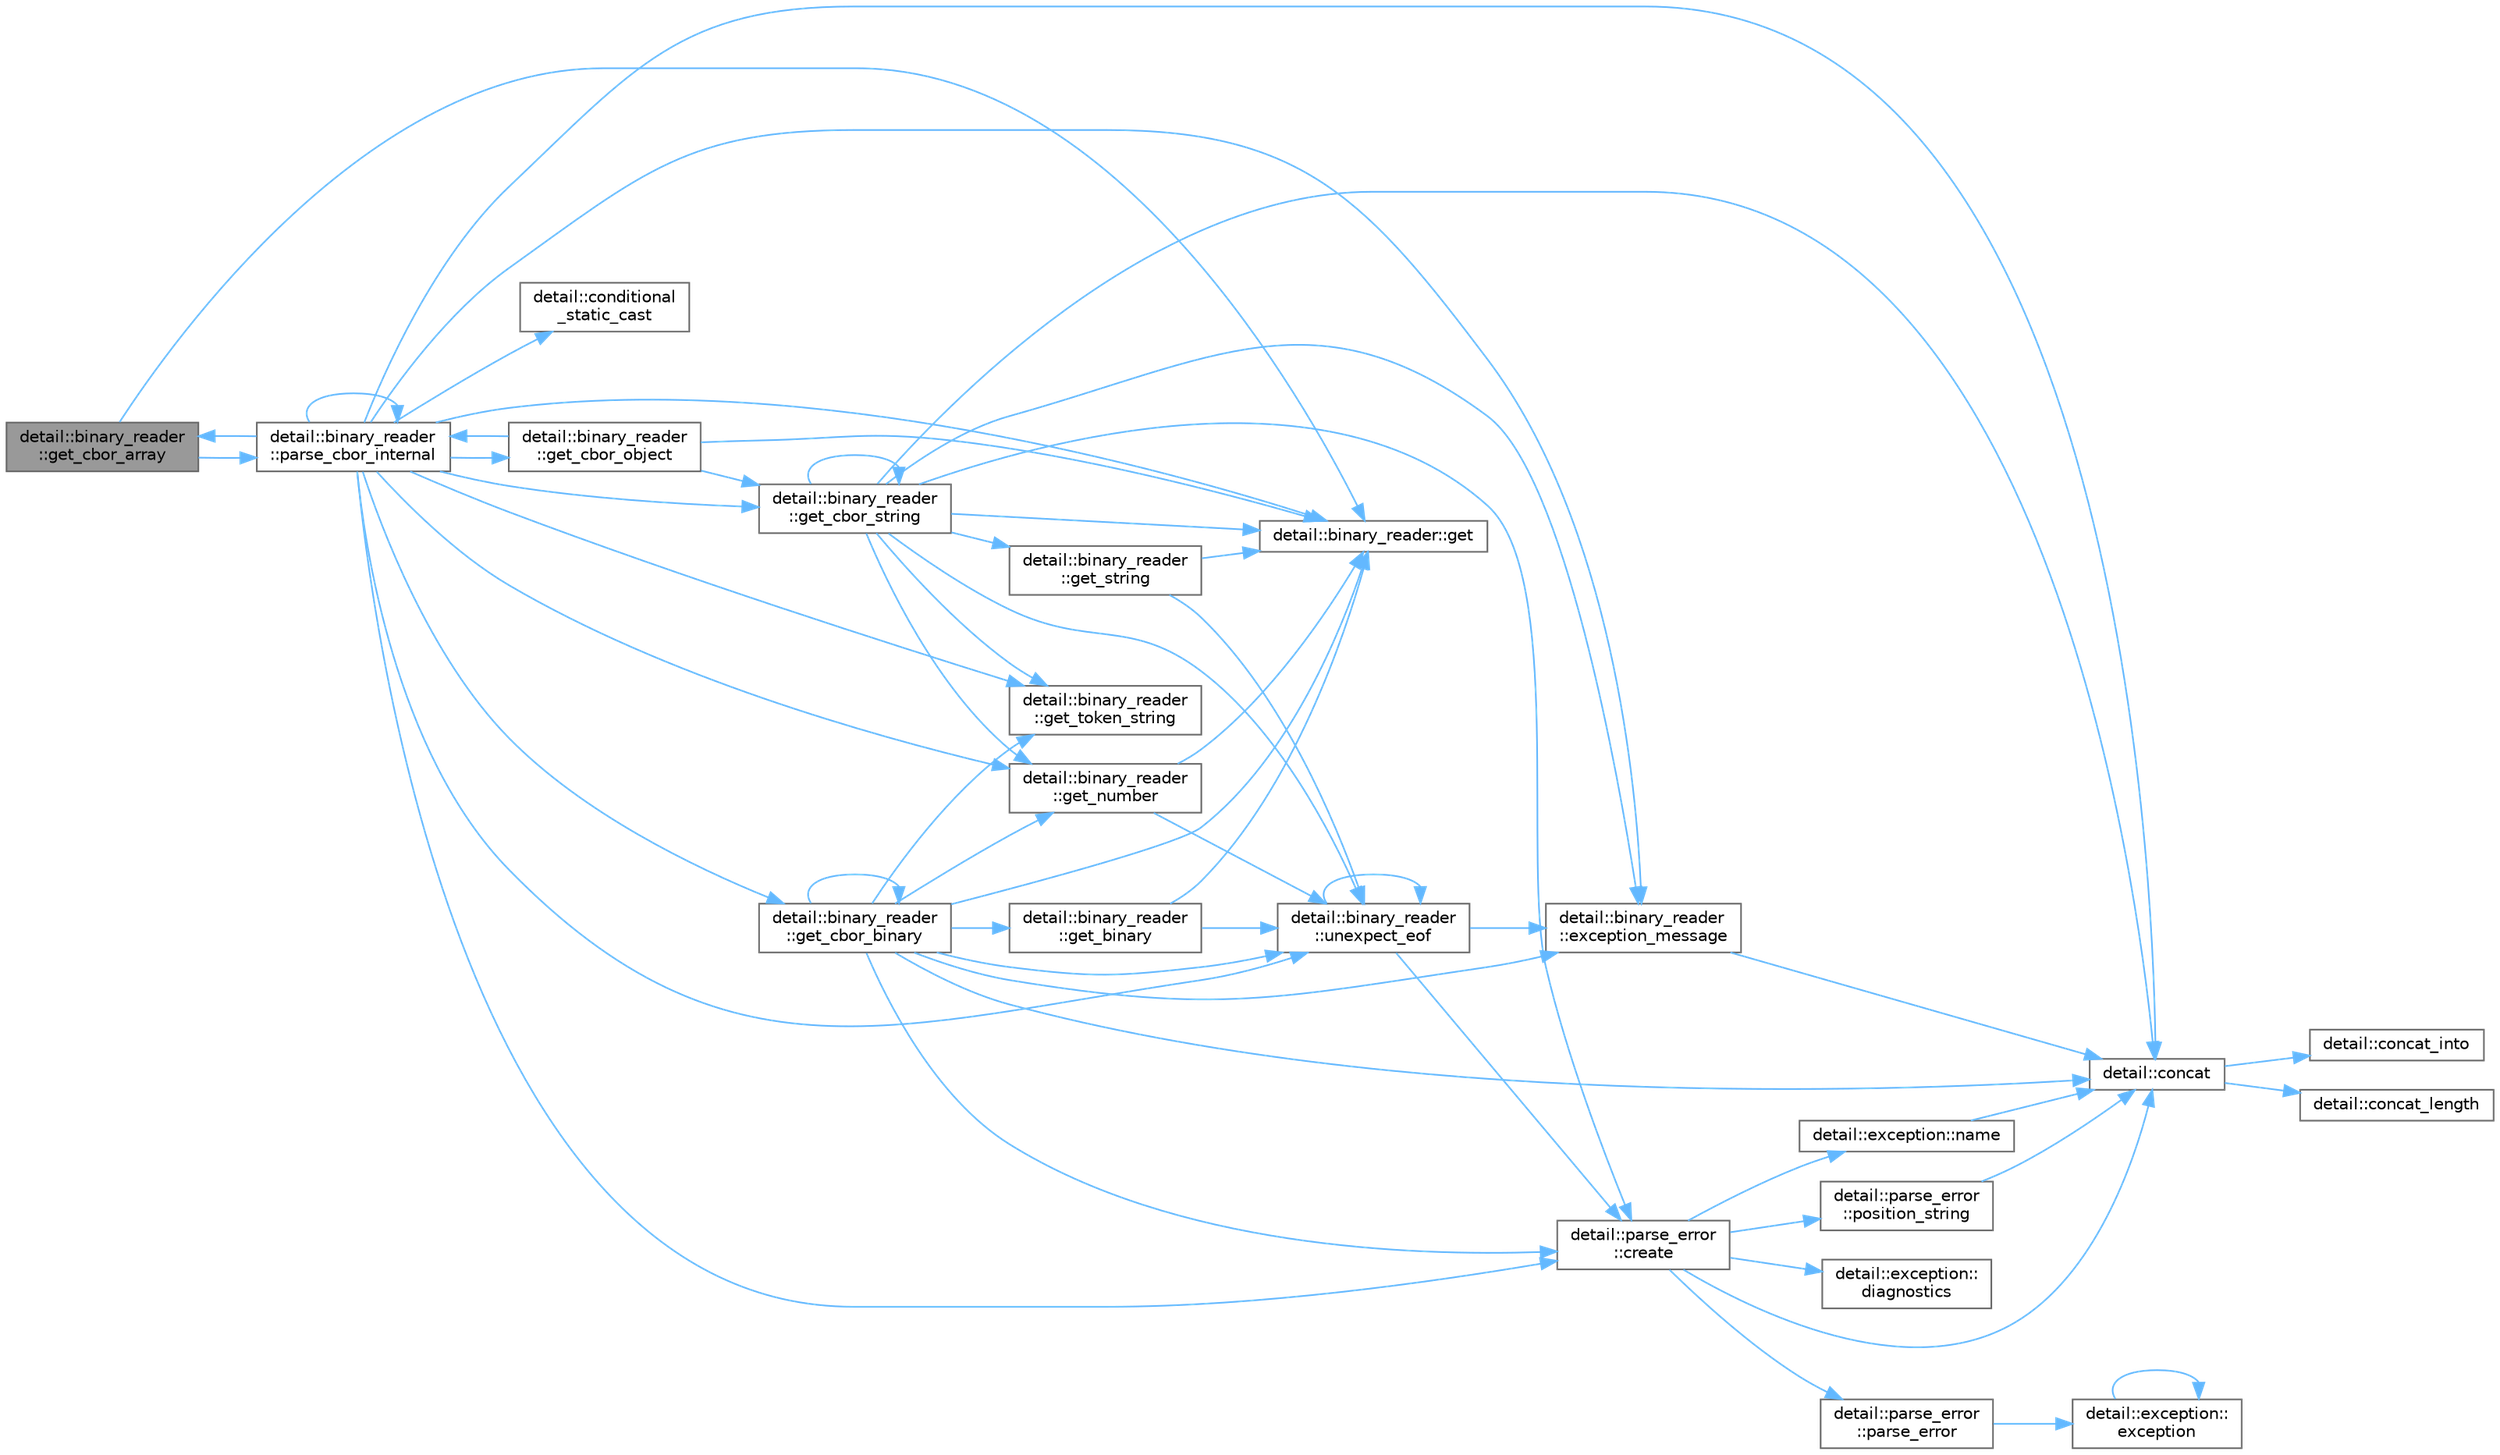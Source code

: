 digraph "detail::binary_reader::get_cbor_array"
{
 // LATEX_PDF_SIZE
  bgcolor="transparent";
  edge [fontname=Helvetica,fontsize=10,labelfontname=Helvetica,labelfontsize=10];
  node [fontname=Helvetica,fontsize=10,shape=box,height=0.2,width=0.4];
  rankdir="LR";
  Node1 [id="Node000001",label="detail::binary_reader\l::get_cbor_array",height=0.2,width=0.4,color="gray40", fillcolor="grey60", style="filled", fontcolor="black",tooltip=" "];
  Node1 -> Node2 [id="edge1_Node000001_Node000002",color="steelblue1",style="solid",tooltip=" "];
  Node2 [id="Node000002",label="detail::binary_reader::get",height=0.2,width=0.4,color="grey40", fillcolor="white", style="filled",URL="$classdetail_1_1binary__reader.html#a9aeb80d0dd19032e1b2128b3f093a794",tooltip="get next character from the input"];
  Node1 -> Node3 [id="edge2_Node000001_Node000003",color="steelblue1",style="solid",tooltip=" "];
  Node3 [id="Node000003",label="detail::binary_reader\l::parse_cbor_internal",height=0.2,width=0.4,color="grey40", fillcolor="white", style="filled",URL="$classdetail_1_1binary__reader.html#abf6970bcdc650b3290b25767eb696685",tooltip=" "];
  Node3 -> Node4 [id="edge3_Node000003_Node000004",color="steelblue1",style="solid",tooltip=" "];
  Node4 [id="Node000004",label="detail::concat",height=0.2,width=0.4,color="grey40", fillcolor="white", style="filled",URL="$namespacedetail.html#a266fb3d4bf633ad6c506434cc91164da",tooltip=" "];
  Node4 -> Node5 [id="edge4_Node000004_Node000005",color="steelblue1",style="solid",tooltip=" "];
  Node5 [id="Node000005",label="detail::concat_into",height=0.2,width=0.4,color="grey40", fillcolor="white", style="filled",URL="$namespacedetail.html#a89f967b745cf8df11ba9d59f93d97753",tooltip=" "];
  Node4 -> Node6 [id="edge5_Node000004_Node000006",color="steelblue1",style="solid",tooltip=" "];
  Node6 [id="Node000006",label="detail::concat_length",height=0.2,width=0.4,color="grey40", fillcolor="white", style="filled",URL="$namespacedetail.html#ac185140ed8c8fcc07a302a890b714b0d",tooltip=" "];
  Node3 -> Node7 [id="edge6_Node000003_Node000007",color="steelblue1",style="solid",tooltip=" "];
  Node7 [id="Node000007",label="detail::conditional\l_static_cast",height=0.2,width=0.4,color="grey40", fillcolor="white", style="filled",URL="$namespacedetail.html#a5d17f1d261bd9fec64c08343c9f809fc",tooltip=" "];
  Node3 -> Node8 [id="edge7_Node000003_Node000008",color="steelblue1",style="solid",tooltip=" "];
  Node8 [id="Node000008",label="detail::parse_error\l::create",height=0.2,width=0.4,color="grey40", fillcolor="white", style="filled",URL="$classdetail_1_1parse__error.html#a07046ea9f33d28f120af188ed674d6df",tooltip="create a parse error exception"];
  Node8 -> Node4 [id="edge8_Node000008_Node000004",color="steelblue1",style="solid",tooltip=" "];
  Node8 -> Node9 [id="edge9_Node000008_Node000009",color="steelblue1",style="solid",tooltip=" "];
  Node9 [id="Node000009",label="detail::exception::\ldiagnostics",height=0.2,width=0.4,color="grey40", fillcolor="white", style="filled",URL="$classdetail_1_1exception.html#a6b4a786b5c1c25dd3edaceb1bf2d5120",tooltip=" "];
  Node8 -> Node10 [id="edge10_Node000008_Node000010",color="steelblue1",style="solid",tooltip=" "];
  Node10 [id="Node000010",label="detail::exception::name",height=0.2,width=0.4,color="grey40", fillcolor="white", style="filled",URL="$classdetail_1_1exception.html#a8f1eb56b9964c8dd84d89d0da98d883b",tooltip=" "];
  Node10 -> Node4 [id="edge11_Node000010_Node000004",color="steelblue1",style="solid",tooltip=" "];
  Node8 -> Node11 [id="edge12_Node000008_Node000011",color="steelblue1",style="solid",tooltip=" "];
  Node11 [id="Node000011",label="detail::parse_error\l::parse_error",height=0.2,width=0.4,color="grey40", fillcolor="white", style="filled",URL="$classdetail_1_1parse__error.html#a7703a00cc97c4590e56254b62b479ff5",tooltip=" "];
  Node11 -> Node12 [id="edge13_Node000011_Node000012",color="steelblue1",style="solid",tooltip=" "];
  Node12 [id="Node000012",label="detail::exception::\lexception",height=0.2,width=0.4,color="grey40", fillcolor="white", style="filled",URL="$classdetail_1_1exception.html#a528d6bc77e88490bbb84cde2222b7ff0",tooltip=" "];
  Node12 -> Node12 [id="edge14_Node000012_Node000012",color="steelblue1",style="solid",tooltip=" "];
  Node8 -> Node13 [id="edge15_Node000008_Node000013",color="steelblue1",style="solid",tooltip=" "];
  Node13 [id="Node000013",label="detail::parse_error\l::position_string",height=0.2,width=0.4,color="grey40", fillcolor="white", style="filled",URL="$classdetail_1_1parse__error.html#a19cdccb06cba79d7b4efc51f501ced8b",tooltip=" "];
  Node13 -> Node4 [id="edge16_Node000013_Node000004",color="steelblue1",style="solid",tooltip=" "];
  Node3 -> Node14 [id="edge17_Node000003_Node000014",color="steelblue1",style="solid",tooltip=" "];
  Node14 [id="Node000014",label="detail::binary_reader\l::exception_message",height=0.2,width=0.4,color="grey40", fillcolor="white", style="filled",URL="$classdetail_1_1binary__reader.html#a39c740811882a0023f6386858a5d5270",tooltip=" "];
  Node14 -> Node4 [id="edge18_Node000014_Node000004",color="steelblue1",style="solid",tooltip=" "];
  Node3 -> Node2 [id="edge19_Node000003_Node000002",color="steelblue1",style="solid",tooltip=" "];
  Node3 -> Node1 [id="edge20_Node000003_Node000001",color="steelblue1",style="solid",tooltip=" "];
  Node3 -> Node15 [id="edge21_Node000003_Node000015",color="steelblue1",style="solid",tooltip=" "];
  Node15 [id="Node000015",label="detail::binary_reader\l::get_cbor_binary",height=0.2,width=0.4,color="grey40", fillcolor="white", style="filled",URL="$classdetail_1_1binary__reader.html#a6fcde744e6311dc0646735123ee83831",tooltip="reads a CBOR byte array"];
  Node15 -> Node4 [id="edge22_Node000015_Node000004",color="steelblue1",style="solid",tooltip=" "];
  Node15 -> Node8 [id="edge23_Node000015_Node000008",color="steelblue1",style="solid",tooltip=" "];
  Node15 -> Node14 [id="edge24_Node000015_Node000014",color="steelblue1",style="solid",tooltip=" "];
  Node15 -> Node2 [id="edge25_Node000015_Node000002",color="steelblue1",style="solid",tooltip=" "];
  Node15 -> Node16 [id="edge26_Node000015_Node000016",color="steelblue1",style="solid",tooltip=" "];
  Node16 [id="Node000016",label="detail::binary_reader\l::get_binary",height=0.2,width=0.4,color="grey40", fillcolor="white", style="filled",URL="$classdetail_1_1binary__reader.html#a3ec63657f0ece66358be99ee7ec46c1f",tooltip="create a byte array by reading bytes from the input"];
  Node16 -> Node2 [id="edge27_Node000016_Node000002",color="steelblue1",style="solid",tooltip=" "];
  Node16 -> Node17 [id="edge28_Node000016_Node000017",color="steelblue1",style="solid",tooltip=" "];
  Node17 [id="Node000017",label="detail::binary_reader\l::unexpect_eof",height=0.2,width=0.4,color="grey40", fillcolor="white", style="filled",URL="$classdetail_1_1binary__reader.html#a86d19cc231aae395395030fd8ae19fd5",tooltip=" "];
  Node17 -> Node8 [id="edge29_Node000017_Node000008",color="steelblue1",style="solid",tooltip=" "];
  Node17 -> Node14 [id="edge30_Node000017_Node000014",color="steelblue1",style="solid",tooltip=" "];
  Node17 -> Node17 [id="edge31_Node000017_Node000017",color="steelblue1",style="solid",tooltip=" "];
  Node15 -> Node15 [id="edge32_Node000015_Node000015",color="steelblue1",style="solid",tooltip=" "];
  Node15 -> Node18 [id="edge33_Node000015_Node000018",color="steelblue1",style="solid",tooltip=" "];
  Node18 [id="Node000018",label="detail::binary_reader\l::get_number",height=0.2,width=0.4,color="grey40", fillcolor="white", style="filled",URL="$classdetail_1_1binary__reader.html#a809c1fd4598b7d4cecaf93aaf1547205",tooltip=" "];
  Node18 -> Node2 [id="edge34_Node000018_Node000002",color="steelblue1",style="solid",tooltip=" "];
  Node18 -> Node17 [id="edge35_Node000018_Node000017",color="steelblue1",style="solid",tooltip=" "];
  Node15 -> Node19 [id="edge36_Node000015_Node000019",color="steelblue1",style="solid",tooltip=" "];
  Node19 [id="Node000019",label="detail::binary_reader\l::get_token_string",height=0.2,width=0.4,color="grey40", fillcolor="white", style="filled",URL="$classdetail_1_1binary__reader.html#a2ef89c65a295e23efa6d7363fafc84cc",tooltip=" "];
  Node15 -> Node17 [id="edge37_Node000015_Node000017",color="steelblue1",style="solid",tooltip=" "];
  Node3 -> Node20 [id="edge38_Node000003_Node000020",color="steelblue1",style="solid",tooltip=" "];
  Node20 [id="Node000020",label="detail::binary_reader\l::get_cbor_object",height=0.2,width=0.4,color="grey40", fillcolor="white", style="filled",URL="$classdetail_1_1binary__reader.html#a6a8ec4dc630e18ebacca8fb90f2b9b37",tooltip=" "];
  Node20 -> Node2 [id="edge39_Node000020_Node000002",color="steelblue1",style="solid",tooltip=" "];
  Node20 -> Node21 [id="edge40_Node000020_Node000021",color="steelblue1",style="solid",tooltip=" "];
  Node21 [id="Node000021",label="detail::binary_reader\l::get_cbor_string",height=0.2,width=0.4,color="grey40", fillcolor="white", style="filled",URL="$classdetail_1_1binary__reader.html#af739624b7c49bb1a0bc70ac6f5066a24",tooltip="reads a CBOR string"];
  Node21 -> Node4 [id="edge41_Node000021_Node000004",color="steelblue1",style="solid",tooltip=" "];
  Node21 -> Node8 [id="edge42_Node000021_Node000008",color="steelblue1",style="solid",tooltip=" "];
  Node21 -> Node14 [id="edge43_Node000021_Node000014",color="steelblue1",style="solid",tooltip=" "];
  Node21 -> Node2 [id="edge44_Node000021_Node000002",color="steelblue1",style="solid",tooltip=" "];
  Node21 -> Node21 [id="edge45_Node000021_Node000021",color="steelblue1",style="solid",tooltip=" "];
  Node21 -> Node18 [id="edge46_Node000021_Node000018",color="steelblue1",style="solid",tooltip=" "];
  Node21 -> Node22 [id="edge47_Node000021_Node000022",color="steelblue1",style="solid",tooltip=" "];
  Node22 [id="Node000022",label="detail::binary_reader\l::get_string",height=0.2,width=0.4,color="grey40", fillcolor="white", style="filled",URL="$classdetail_1_1binary__reader.html#a0378b0788080dd6ba0eaaaa7aab855bf",tooltip="create a string by reading characters from the input"];
  Node22 -> Node2 [id="edge48_Node000022_Node000002",color="steelblue1",style="solid",tooltip=" "];
  Node22 -> Node17 [id="edge49_Node000022_Node000017",color="steelblue1",style="solid",tooltip=" "];
  Node21 -> Node19 [id="edge50_Node000021_Node000019",color="steelblue1",style="solid",tooltip=" "];
  Node21 -> Node17 [id="edge51_Node000021_Node000017",color="steelblue1",style="solid",tooltip=" "];
  Node20 -> Node3 [id="edge52_Node000020_Node000003",color="steelblue1",style="solid",tooltip=" "];
  Node3 -> Node21 [id="edge53_Node000003_Node000021",color="steelblue1",style="solid",tooltip=" "];
  Node3 -> Node18 [id="edge54_Node000003_Node000018",color="steelblue1",style="solid",tooltip=" "];
  Node3 -> Node19 [id="edge55_Node000003_Node000019",color="steelblue1",style="solid",tooltip=" "];
  Node3 -> Node3 [id="edge56_Node000003_Node000003",color="steelblue1",style="solid",tooltip=" "];
  Node3 -> Node17 [id="edge57_Node000003_Node000017",color="steelblue1",style="solid",tooltip=" "];
}
